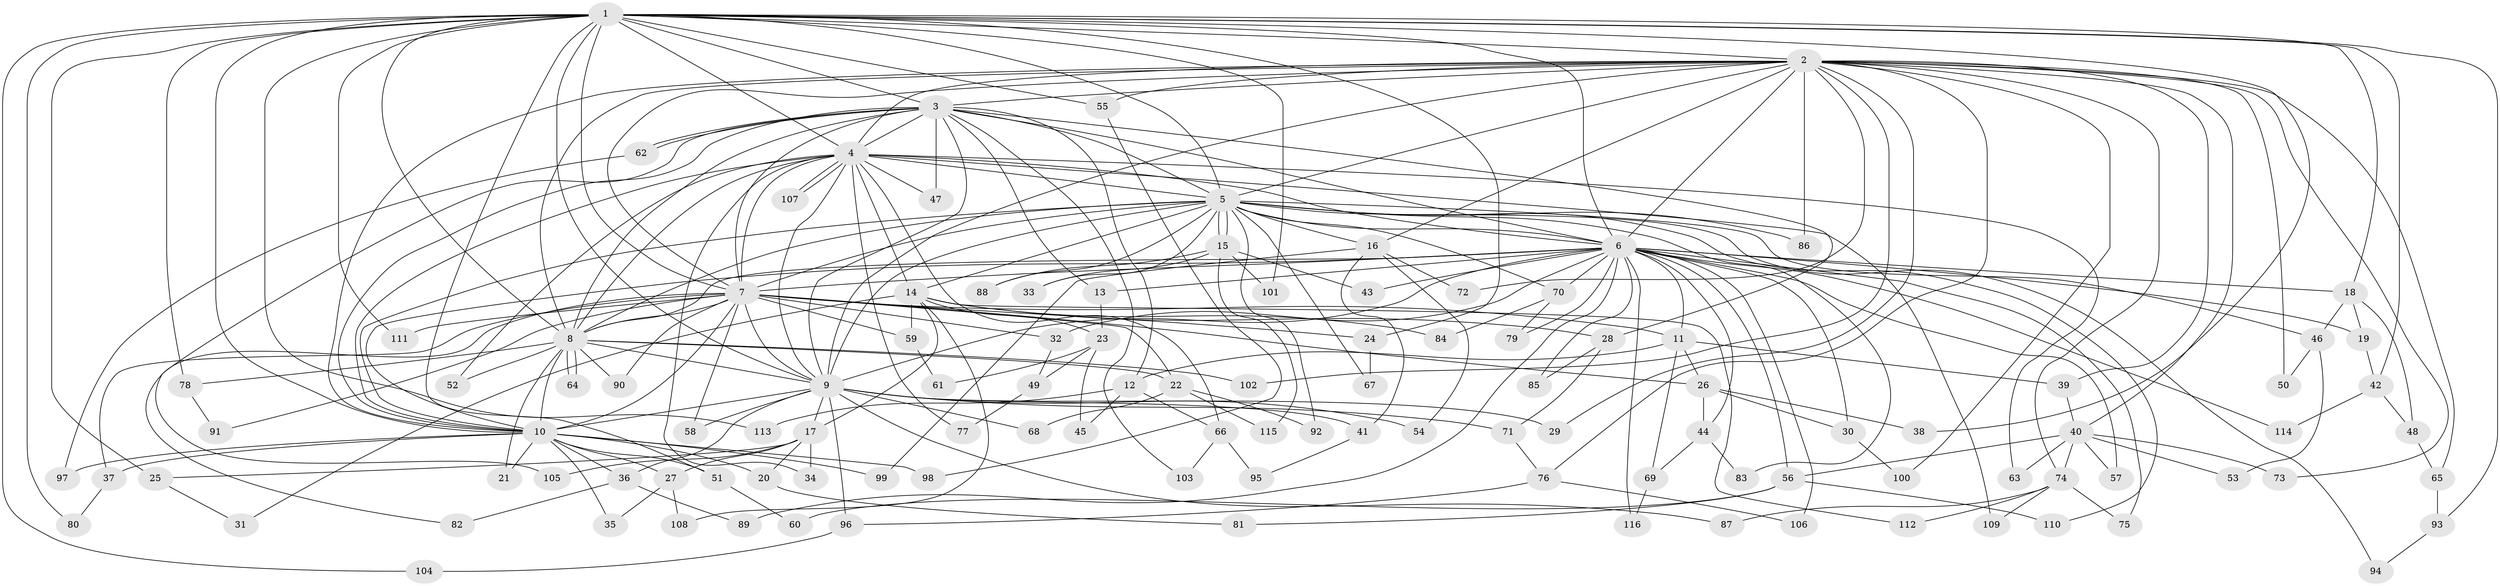 // Generated by graph-tools (version 1.1) at 2025/49/03/09/25 03:49:41]
// undirected, 116 vertices, 257 edges
graph export_dot {
graph [start="1"]
  node [color=gray90,style=filled];
  1;
  2;
  3;
  4;
  5;
  6;
  7;
  8;
  9;
  10;
  11;
  12;
  13;
  14;
  15;
  16;
  17;
  18;
  19;
  20;
  21;
  22;
  23;
  24;
  25;
  26;
  27;
  28;
  29;
  30;
  31;
  32;
  33;
  34;
  35;
  36;
  37;
  38;
  39;
  40;
  41;
  42;
  43;
  44;
  45;
  46;
  47;
  48;
  49;
  50;
  51;
  52;
  53;
  54;
  55;
  56;
  57;
  58;
  59;
  60;
  61;
  62;
  63;
  64;
  65;
  66;
  67;
  68;
  69;
  70;
  71;
  72;
  73;
  74;
  75;
  76;
  77;
  78;
  79;
  80;
  81;
  82;
  83;
  84;
  85;
  86;
  87;
  88;
  89;
  90;
  91;
  92;
  93;
  94;
  95;
  96;
  97;
  98;
  99;
  100;
  101;
  102;
  103;
  104;
  105;
  106;
  107;
  108;
  109;
  110;
  111;
  112;
  113;
  114;
  115;
  116;
  1 -- 2;
  1 -- 3;
  1 -- 4;
  1 -- 5;
  1 -- 6;
  1 -- 7;
  1 -- 8;
  1 -- 9;
  1 -- 10;
  1 -- 18;
  1 -- 24;
  1 -- 25;
  1 -- 38;
  1 -- 42;
  1 -- 51;
  1 -- 55;
  1 -- 78;
  1 -- 80;
  1 -- 93;
  1 -- 101;
  1 -- 104;
  1 -- 111;
  1 -- 113;
  2 -- 3;
  2 -- 4;
  2 -- 5;
  2 -- 6;
  2 -- 7;
  2 -- 8;
  2 -- 9;
  2 -- 10;
  2 -- 16;
  2 -- 29;
  2 -- 39;
  2 -- 40;
  2 -- 50;
  2 -- 55;
  2 -- 65;
  2 -- 72;
  2 -- 73;
  2 -- 74;
  2 -- 76;
  2 -- 86;
  2 -- 100;
  2 -- 102;
  3 -- 4;
  3 -- 5;
  3 -- 6;
  3 -- 7;
  3 -- 8;
  3 -- 9;
  3 -- 10;
  3 -- 12;
  3 -- 13;
  3 -- 28;
  3 -- 47;
  3 -- 62;
  3 -- 62;
  3 -- 103;
  3 -- 105;
  4 -- 5;
  4 -- 6;
  4 -- 7;
  4 -- 8;
  4 -- 9;
  4 -- 10;
  4 -- 14;
  4 -- 34;
  4 -- 47;
  4 -- 52;
  4 -- 63;
  4 -- 66;
  4 -- 77;
  4 -- 107;
  4 -- 107;
  4 -- 109;
  5 -- 6;
  5 -- 7;
  5 -- 8;
  5 -- 9;
  5 -- 10;
  5 -- 14;
  5 -- 15;
  5 -- 15;
  5 -- 16;
  5 -- 33;
  5 -- 46;
  5 -- 67;
  5 -- 70;
  5 -- 83;
  5 -- 86;
  5 -- 88;
  5 -- 92;
  5 -- 94;
  5 -- 110;
  6 -- 7;
  6 -- 8;
  6 -- 9;
  6 -- 10;
  6 -- 11;
  6 -- 13;
  6 -- 18;
  6 -- 19;
  6 -- 30;
  6 -- 32;
  6 -- 43;
  6 -- 44;
  6 -- 56;
  6 -- 57;
  6 -- 70;
  6 -- 75;
  6 -- 79;
  6 -- 85;
  6 -- 89;
  6 -- 106;
  6 -- 114;
  6 -- 116;
  7 -- 8;
  7 -- 9;
  7 -- 10;
  7 -- 11;
  7 -- 22;
  7 -- 24;
  7 -- 26;
  7 -- 32;
  7 -- 37;
  7 -- 58;
  7 -- 59;
  7 -- 82;
  7 -- 90;
  7 -- 91;
  7 -- 111;
  8 -- 9;
  8 -- 10;
  8 -- 21;
  8 -- 22;
  8 -- 52;
  8 -- 64;
  8 -- 64;
  8 -- 78;
  8 -- 90;
  8 -- 102;
  9 -- 10;
  9 -- 17;
  9 -- 29;
  9 -- 36;
  9 -- 41;
  9 -- 54;
  9 -- 58;
  9 -- 68;
  9 -- 71;
  9 -- 87;
  9 -- 96;
  10 -- 20;
  10 -- 21;
  10 -- 27;
  10 -- 35;
  10 -- 36;
  10 -- 37;
  10 -- 51;
  10 -- 97;
  10 -- 98;
  10 -- 99;
  11 -- 12;
  11 -- 26;
  11 -- 39;
  11 -- 69;
  12 -- 45;
  12 -- 66;
  12 -- 113;
  13 -- 23;
  14 -- 17;
  14 -- 23;
  14 -- 28;
  14 -- 31;
  14 -- 59;
  14 -- 84;
  14 -- 108;
  14 -- 112;
  15 -- 33;
  15 -- 43;
  15 -- 88;
  15 -- 101;
  15 -- 115;
  16 -- 41;
  16 -- 54;
  16 -- 72;
  16 -- 99;
  17 -- 20;
  17 -- 25;
  17 -- 27;
  17 -- 34;
  17 -- 105;
  18 -- 19;
  18 -- 46;
  18 -- 48;
  19 -- 42;
  20 -- 81;
  22 -- 68;
  22 -- 92;
  22 -- 115;
  23 -- 45;
  23 -- 49;
  23 -- 61;
  24 -- 67;
  25 -- 31;
  26 -- 30;
  26 -- 38;
  26 -- 44;
  27 -- 35;
  27 -- 108;
  28 -- 71;
  28 -- 85;
  30 -- 100;
  32 -- 49;
  36 -- 82;
  36 -- 89;
  37 -- 80;
  39 -- 40;
  40 -- 53;
  40 -- 56;
  40 -- 57;
  40 -- 63;
  40 -- 73;
  40 -- 74;
  41 -- 95;
  42 -- 48;
  42 -- 114;
  44 -- 69;
  44 -- 83;
  46 -- 50;
  46 -- 53;
  48 -- 65;
  49 -- 77;
  51 -- 60;
  55 -- 98;
  56 -- 60;
  56 -- 81;
  56 -- 110;
  59 -- 61;
  62 -- 97;
  65 -- 93;
  66 -- 95;
  66 -- 103;
  69 -- 116;
  70 -- 79;
  70 -- 84;
  71 -- 76;
  74 -- 75;
  74 -- 87;
  74 -- 109;
  74 -- 112;
  76 -- 96;
  76 -- 106;
  78 -- 91;
  93 -- 94;
  96 -- 104;
}
